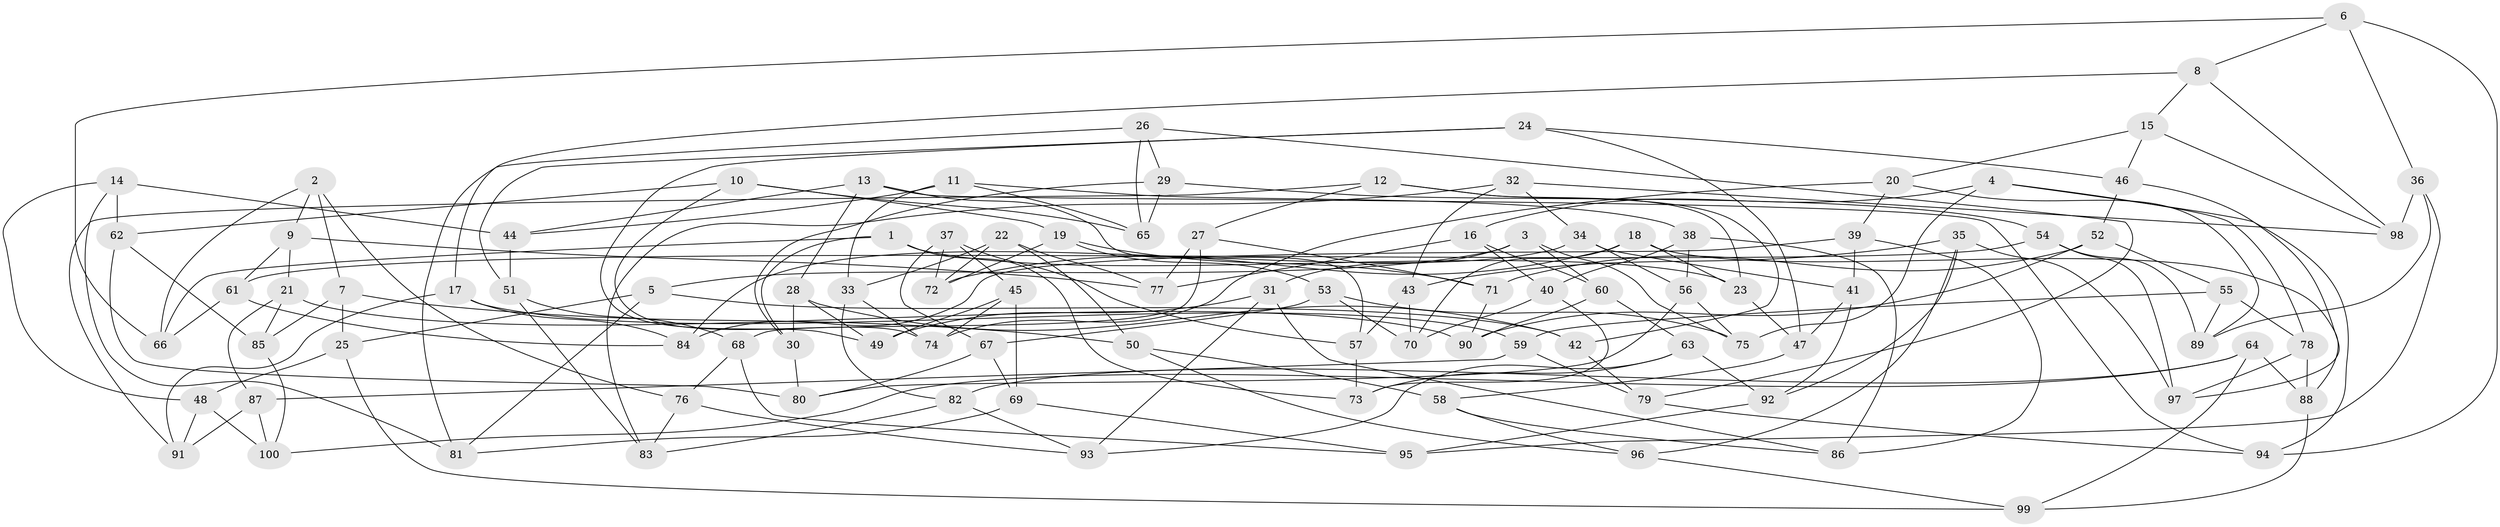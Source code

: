 // Generated by graph-tools (version 1.1) at 2025/02/03/09/25 03:02:53]
// undirected, 100 vertices, 200 edges
graph export_dot {
graph [start="1"]
  node [color=gray90,style=filled];
  1;
  2;
  3;
  4;
  5;
  6;
  7;
  8;
  9;
  10;
  11;
  12;
  13;
  14;
  15;
  16;
  17;
  18;
  19;
  20;
  21;
  22;
  23;
  24;
  25;
  26;
  27;
  28;
  29;
  30;
  31;
  32;
  33;
  34;
  35;
  36;
  37;
  38;
  39;
  40;
  41;
  42;
  43;
  44;
  45;
  46;
  47;
  48;
  49;
  50;
  51;
  52;
  53;
  54;
  55;
  56;
  57;
  58;
  59;
  60;
  61;
  62;
  63;
  64;
  65;
  66;
  67;
  68;
  69;
  70;
  71;
  72;
  73;
  74;
  75;
  76;
  77;
  78;
  79;
  80;
  81;
  82;
  83;
  84;
  85;
  86;
  87;
  88;
  89;
  90;
  91;
  92;
  93;
  94;
  95;
  96;
  97;
  98;
  99;
  100;
  1 -- 66;
  1 -- 23;
  1 -- 30;
  1 -- 73;
  2 -- 7;
  2 -- 66;
  2 -- 9;
  2 -- 76;
  3 -- 31;
  3 -- 75;
  3 -- 5;
  3 -- 60;
  4 -- 75;
  4 -- 94;
  4 -- 78;
  4 -- 16;
  5 -- 81;
  5 -- 42;
  5 -- 25;
  6 -- 36;
  6 -- 94;
  6 -- 8;
  6 -- 66;
  7 -- 85;
  7 -- 50;
  7 -- 25;
  8 -- 15;
  8 -- 98;
  8 -- 17;
  9 -- 77;
  9 -- 61;
  9 -- 21;
  10 -- 62;
  10 -- 65;
  10 -- 19;
  10 -- 74;
  11 -- 33;
  11 -- 38;
  11 -- 44;
  11 -- 65;
  12 -- 91;
  12 -- 23;
  12 -- 27;
  12 -- 42;
  13 -- 94;
  13 -- 28;
  13 -- 44;
  13 -- 57;
  14 -- 81;
  14 -- 62;
  14 -- 44;
  14 -- 48;
  15 -- 46;
  15 -- 20;
  15 -- 98;
  16 -- 40;
  16 -- 77;
  16 -- 60;
  17 -- 84;
  17 -- 91;
  17 -- 59;
  18 -- 70;
  18 -- 88;
  18 -- 23;
  18 -- 72;
  19 -- 53;
  19 -- 72;
  19 -- 71;
  20 -- 89;
  20 -- 74;
  20 -- 39;
  21 -- 87;
  21 -- 90;
  21 -- 85;
  22 -- 72;
  22 -- 33;
  22 -- 77;
  22 -- 50;
  23 -- 47;
  24 -- 47;
  24 -- 51;
  24 -- 46;
  24 -- 49;
  25 -- 48;
  25 -- 99;
  26 -- 79;
  26 -- 65;
  26 -- 29;
  26 -- 81;
  27 -- 71;
  27 -- 77;
  27 -- 68;
  28 -- 30;
  28 -- 42;
  28 -- 49;
  29 -- 54;
  29 -- 30;
  29 -- 65;
  30 -- 80;
  31 -- 49;
  31 -- 86;
  31 -- 93;
  32 -- 98;
  32 -- 83;
  32 -- 34;
  32 -- 43;
  33 -- 74;
  33 -- 82;
  34 -- 84;
  34 -- 56;
  34 -- 41;
  35 -- 96;
  35 -- 43;
  35 -- 97;
  35 -- 92;
  36 -- 98;
  36 -- 89;
  36 -- 95;
  37 -- 57;
  37 -- 72;
  37 -- 67;
  37 -- 45;
  38 -- 56;
  38 -- 86;
  38 -- 40;
  39 -- 41;
  39 -- 84;
  39 -- 86;
  40 -- 70;
  40 -- 73;
  41 -- 92;
  41 -- 47;
  42 -- 79;
  43 -- 57;
  43 -- 70;
  44 -- 51;
  45 -- 49;
  45 -- 74;
  45 -- 69;
  46 -- 97;
  46 -- 52;
  47 -- 58;
  48 -- 100;
  48 -- 91;
  50 -- 96;
  50 -- 58;
  51 -- 83;
  51 -- 68;
  52 -- 71;
  52 -- 55;
  52 -- 90;
  53 -- 75;
  53 -- 67;
  53 -- 70;
  54 -- 61;
  54 -- 97;
  54 -- 89;
  55 -- 78;
  55 -- 89;
  55 -- 59;
  56 -- 75;
  56 -- 80;
  57 -- 73;
  58 -- 86;
  58 -- 96;
  59 -- 87;
  59 -- 79;
  60 -- 63;
  60 -- 90;
  61 -- 66;
  61 -- 84;
  62 -- 80;
  62 -- 85;
  63 -- 93;
  63 -- 92;
  63 -- 73;
  64 -- 82;
  64 -- 88;
  64 -- 100;
  64 -- 99;
  67 -- 69;
  67 -- 80;
  68 -- 76;
  68 -- 95;
  69 -- 95;
  69 -- 81;
  71 -- 90;
  76 -- 93;
  76 -- 83;
  78 -- 88;
  78 -- 97;
  79 -- 94;
  82 -- 83;
  82 -- 93;
  85 -- 100;
  87 -- 100;
  87 -- 91;
  88 -- 99;
  92 -- 95;
  96 -- 99;
}
